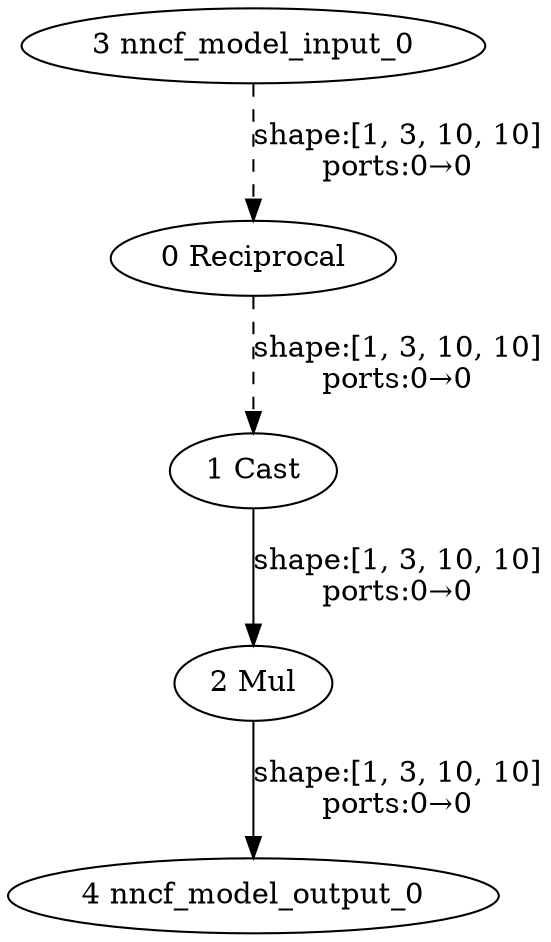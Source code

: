 strict digraph  {
"0 Reciprocal" [id=0, type=Reciprocal];
"1 Cast" [id=1, type=Cast];
"2 Mul" [id=2, type=Mul];
"3 nncf_model_input_0" [id=3, type=nncf_model_input];
"4 nncf_model_output_0" [id=4, type=nncf_model_output];
"0 Reciprocal" -> "1 Cast"  [label="shape:[1, 3, 10, 10]\nports:0→0", style=dashed];
"1 Cast" -> "2 Mul"  [label="shape:[1, 3, 10, 10]\nports:0→0", style=solid];
"2 Mul" -> "4 nncf_model_output_0"  [label="shape:[1, 3, 10, 10]\nports:0→0", style=solid];
"3 nncf_model_input_0" -> "0 Reciprocal"  [label="shape:[1, 3, 10, 10]\nports:0→0", style=dashed];
}
